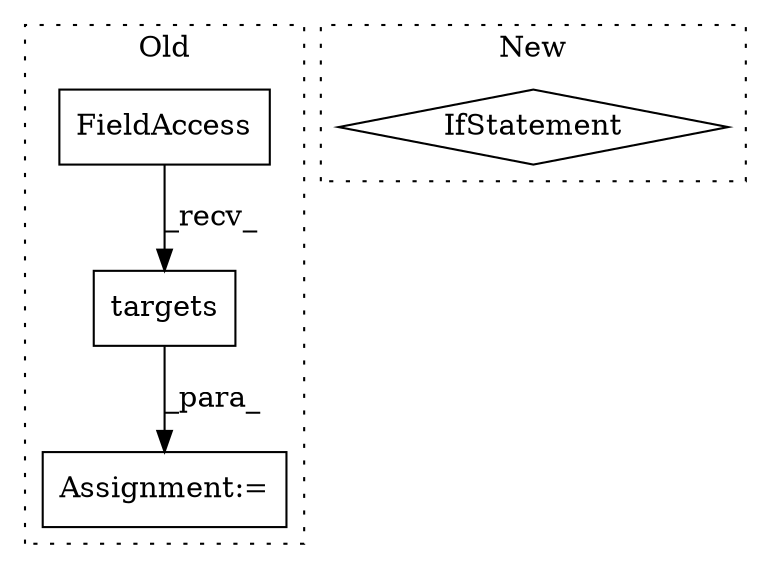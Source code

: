 digraph G {
subgraph cluster0 {
1 [label="targets" a="32" s="1711" l="9" shape="box"];
3 [label="Assignment:=" a="7" s="1799" l="1" shape="box"];
4 [label="FieldAccess" a="22" s="1698" l="12" shape="box"];
label = "Old";
style="dotted";
}
subgraph cluster1 {
2 [label="IfStatement" a="25" s="1581,1593" l="4,2" shape="diamond"];
label = "New";
style="dotted";
}
1 -> 3 [label="_para_"];
4 -> 1 [label="_recv_"];
}